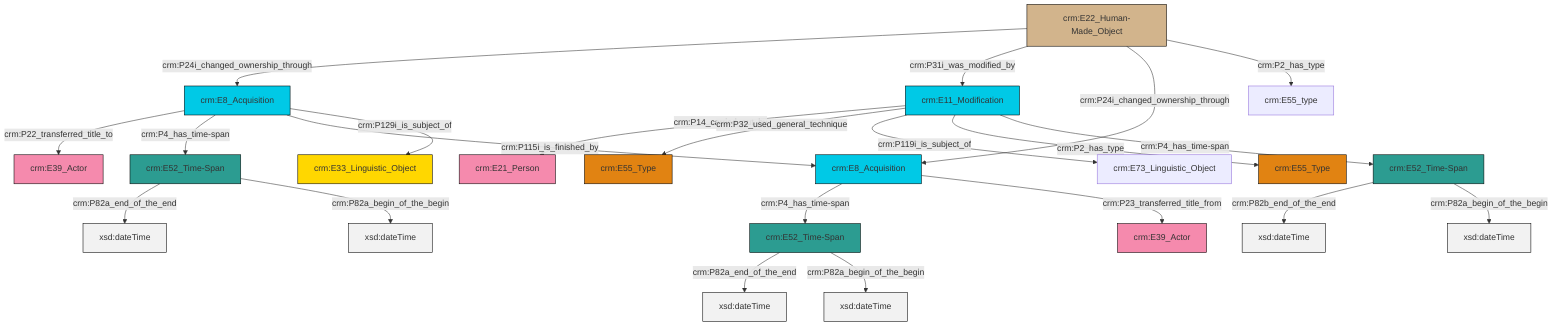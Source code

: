 graph TD
classDef Literal fill:#f2f2f2,stroke:#000000;
classDef CRM_Entity fill:#FFFFFF,stroke:#000000;
classDef Temporal_Entity fill:#00C9E6, stroke:#000000;
classDef Type fill:#E18312, stroke:#000000;
classDef Time-Span fill:#2C9C91, stroke:#000000;
classDef Appellation fill:#FFEB7F, stroke:#000000;
classDef Place fill:#008836, stroke:#000000;
classDef Persistent_Item fill:#B266B2, stroke:#000000;
classDef Conceptual_Object fill:#FFD700, stroke:#000000;
classDef Physical_Thing fill:#D2B48C, stroke:#000000;
classDef Actor fill:#f58aad, stroke:#000000;
classDef PC_Classes fill:#4ce600, stroke:#000000;
classDef Multi fill:#cccccc,stroke:#000000;

2["crm:E11_Modification"]:::Temporal_Entity -->|crm:P14_carried_out_by| 3["crm:E21_Person"]:::Actor
4["crm:E8_Acquisition"]:::Temporal_Entity -->|crm:P22_transferred_title_to| 5["crm:E39_Actor"]:::Actor
8["crm:E52_Time-Span"]:::Time-Span -->|crm:P82a_end_of_the_end| 9[xsd:dateTime]:::Literal
2["crm:E11_Modification"]:::Temporal_Entity -->|crm:P32_used_general_technique| 10["crm:E55_Type"]:::Type
0["crm:E8_Acquisition"]:::Temporal_Entity -->|crm:P4_has_time-span| 11["crm:E52_Time-Span"]:::Time-Span
0["crm:E8_Acquisition"]:::Temporal_Entity -->|crm:P23_transferred_title_from| 14["crm:E39_Actor"]:::Actor
2["crm:E11_Modification"]:::Temporal_Entity -->|crm:P119i_is_subject_of| 12["crm:E73_Linguistic_Object"]:::Default
6["crm:E52_Time-Span"]:::Time-Span -->|crm:P82b_end_of_the_end| 16[xsd:dateTime]:::Literal
8["crm:E52_Time-Span"]:::Time-Span -->|crm:P82a_begin_of_the_begin| 17[xsd:dateTime]:::Literal
4["crm:E8_Acquisition"]:::Temporal_Entity -->|crm:P4_has_time-span| 8["crm:E52_Time-Span"]:::Time-Span
6["crm:E52_Time-Span"]:::Time-Span -->|crm:P82a_begin_of_the_begin| 25[xsd:dateTime]:::Literal
26["crm:E22_Human-Made_Object"]:::Physical_Thing -->|crm:P24i_changed_ownership_through| 4["crm:E8_Acquisition"]:::Temporal_Entity
26["crm:E22_Human-Made_Object"]:::Physical_Thing -->|crm:P31i_was_modified_by| 2["crm:E11_Modification"]:::Temporal_Entity
2["crm:E11_Modification"]:::Temporal_Entity -->|crm:P2_has_type| 27["crm:E55_Type"]:::Type
2["crm:E11_Modification"]:::Temporal_Entity -->|crm:P4_has_time-span| 6["crm:E52_Time-Span"]:::Time-Span
11["crm:E52_Time-Span"]:::Time-Span -->|crm:P82a_end_of_the_end| 28[xsd:dateTime]:::Literal
4["crm:E8_Acquisition"]:::Temporal_Entity -->|crm:P115i_is_finished_by| 0["crm:E8_Acquisition"]:::Temporal_Entity
26["crm:E22_Human-Made_Object"]:::Physical_Thing -->|crm:P24i_changed_ownership_through| 0["crm:E8_Acquisition"]:::Temporal_Entity
4["crm:E8_Acquisition"]:::Temporal_Entity -->|crm:P129i_is_subject_of| 23["crm:E33_Linguistic_Object"]:::Conceptual_Object
11["crm:E52_Time-Span"]:::Time-Span -->|crm:P82a_begin_of_the_begin| 30[xsd:dateTime]:::Literal
26["crm:E22_Human-Made_Object"]:::Physical_Thing -->|crm:P2_has_type| 31["crm:E55_type"]:::Default